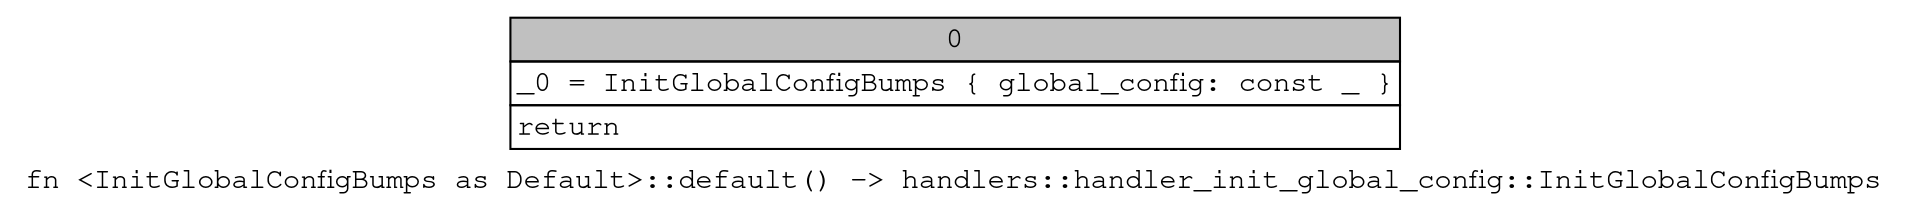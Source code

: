 digraph Mir_0_3858 {
    graph [fontname="Courier, monospace"];
    node [fontname="Courier, monospace"];
    edge [fontname="Courier, monospace"];
    label=<fn &lt;InitGlobalConfigBumps as Default&gt;::default() -&gt; handlers::handler_init_global_config::InitGlobalConfigBumps<br align="left"/>>;
    bb0__0_3858 [shape="none", label=<<table border="0" cellborder="1" cellspacing="0"><tr><td bgcolor="gray" align="center" colspan="1">0</td></tr><tr><td align="left" balign="left">_0 = InitGlobalConfigBumps { global_config: const _ }<br/></td></tr><tr><td align="left">return</td></tr></table>>];
}

